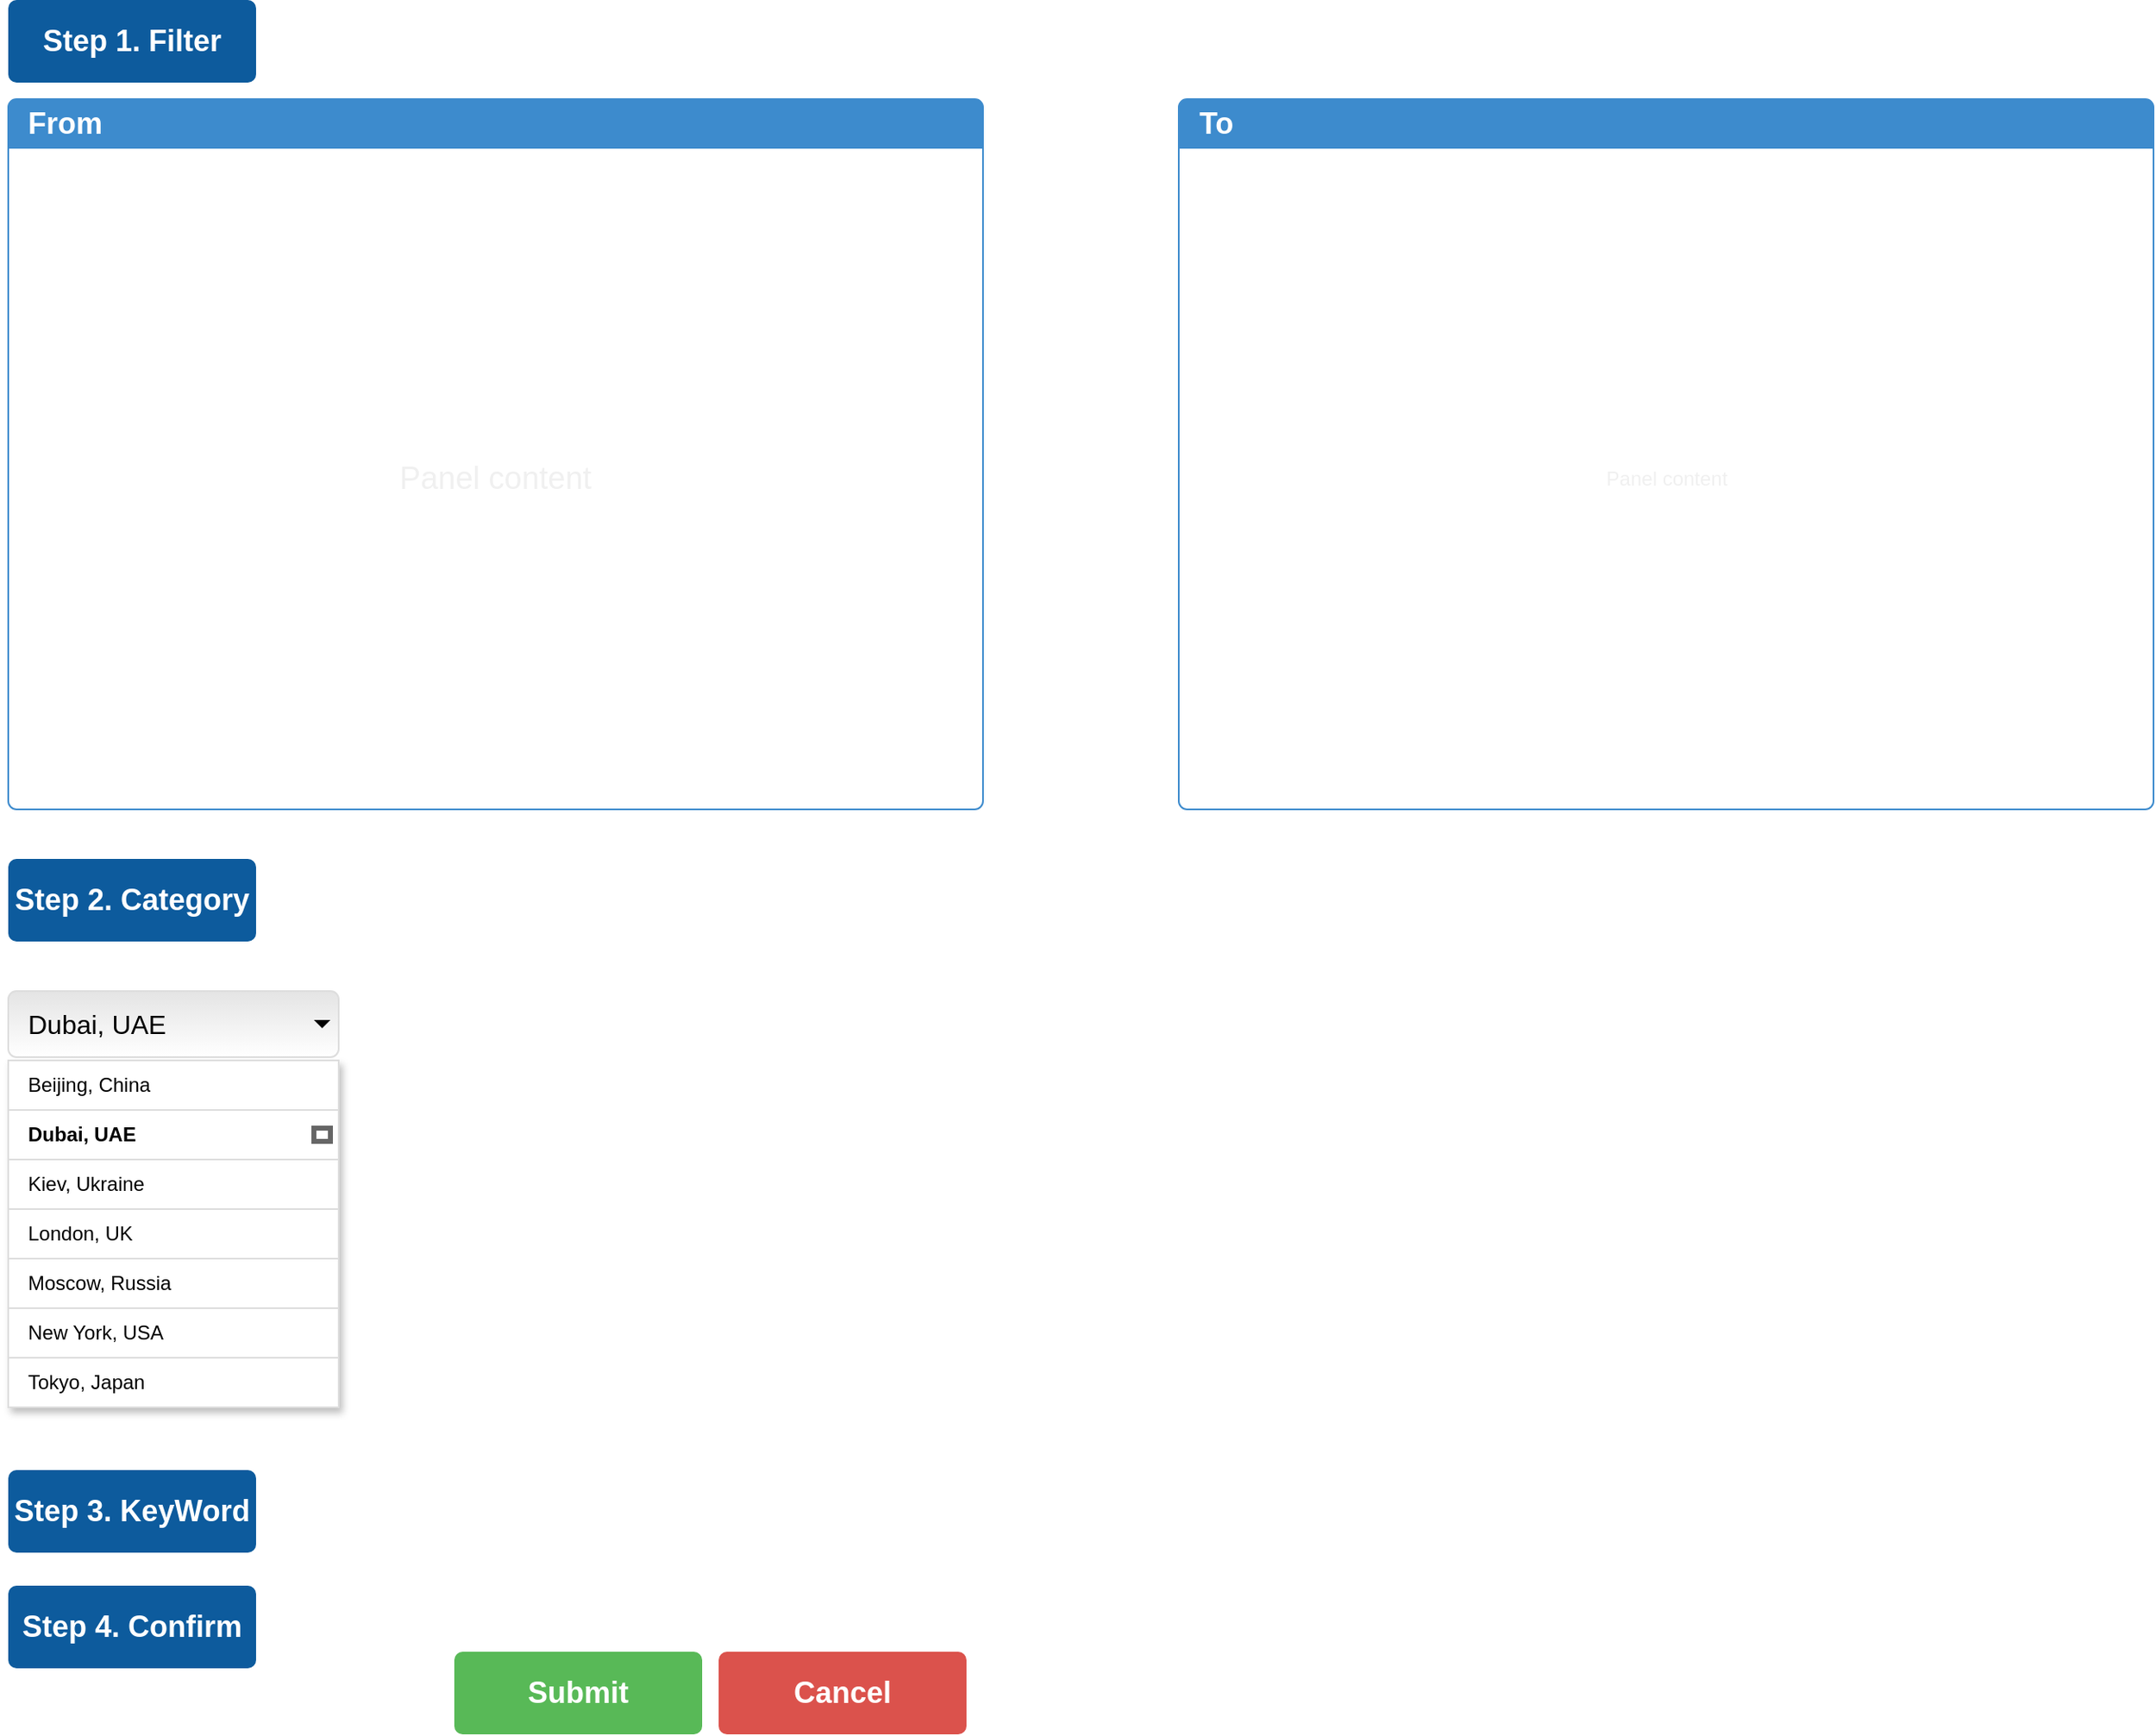 <mxfile version="11.3.0" type="github" pages="1"><diagram id="g2j36lPshuta8L843yOW" name="第1頁"><mxGraphModel dx="1813" dy="1000" grid="1" gridSize="10" guides="1" tooltips="1" connect="1" arrows="1" fold="1" page="1" pageScale="1" pageWidth="1600" pageHeight="1200" math="0" shadow="0"><root><mxCell id="0"/><mxCell id="1" parent="0"/><mxCell id="AHyVi6nd7_tXJSvjBl8l-32" value="Step 1. Filter" style="html=1;shadow=0;dashed=0;shape=mxgraph.bootstrap.rrect;align=center;rSize=5;strokeColor=none;fillColor=#0D5B9D;fontColor=#ffffff;fontStyle=1;whiteSpace=wrap;fontSize=18;" parent="1" vertex="1"><mxGeometry x="90" y="140" width="150" height="50" as="geometry"/></mxCell><mxCell id="AHyVi6nd7_tXJSvjBl8l-33" value="Panel content" style="html=1;shadow=0;dashed=0;shape=mxgraph.bootstrap.rrect;align=center;rSize=5;strokeColor=#3D8BCD;fillColor=#ffffff;fontColor=#f0f0f0;spacingTop=30;whiteSpace=wrap;fontSize=19;" parent="1" vertex="1"><mxGeometry x="90" y="200" width="590" height="430" as="geometry"/></mxCell><mxCell id="AHyVi6nd7_tXJSvjBl8l-34" value="&lt;font style=&quot;font-size: 18px&quot;&gt;From&lt;/font&gt;" style="html=1;shadow=0;dashed=0;shape=mxgraph.bootstrap.topButton;rSize=5;strokeColor=none;fillColor=#3D8BCD;fontColor=#ffffff;fontSize=14;fontStyle=1;align=left;spacingLeft=10;whiteSpace=wrap;resizeWidth=1;" parent="AHyVi6nd7_tXJSvjBl8l-33" vertex="1"><mxGeometry width="590" height="30" relative="1" as="geometry"/></mxCell><mxCell id="AHyVi6nd7_tXJSvjBl8l-35" value="Panel content" style="html=1;shadow=0;dashed=0;shape=mxgraph.bootstrap.rrect;align=center;rSize=5;strokeColor=#3D8BCD;fillColor=#ffffff;fontColor=#f0f0f0;spacingTop=30;whiteSpace=wrap;" parent="1" vertex="1"><mxGeometry x="798.5" y="200" width="590" height="430" as="geometry"/></mxCell><mxCell id="AHyVi6nd7_tXJSvjBl8l-36" value="&lt;font style=&quot;font-size: 18px&quot;&gt;To&lt;/font&gt;" style="html=1;shadow=0;dashed=0;shape=mxgraph.bootstrap.topButton;rSize=5;strokeColor=none;fillColor=#3D8BCD;fontColor=#ffffff;fontSize=14;fontStyle=1;align=left;spacingLeft=10;whiteSpace=wrap;resizeWidth=1;" parent="AHyVi6nd7_tXJSvjBl8l-35" vertex="1"><mxGeometry width="590" height="30" relative="1" as="geometry"/></mxCell><mxCell id="AHyVi6nd7_tXJSvjBl8l-37" value="Step 2. Category" style="html=1;shadow=0;dashed=0;shape=mxgraph.bootstrap.rrect;align=center;rSize=5;strokeColor=none;fillColor=#0D5B9D;fontColor=#ffffff;fontStyle=1;whiteSpace=wrap;fontSize=18;" parent="1" vertex="1"><mxGeometry x="90" y="660" width="150" height="50" as="geometry"/></mxCell><mxCell id="V9TRnXoOqbhezM_kPiNG-1" value="Dubai, UAE" style="html=1;shadow=0;dashed=0;shape=mxgraph.bootstrap.rrect;rSize=5;strokeColor=#dddddd;spacingRight=10;fontSize=16;gradientColor=#e4e4e4;gradientDirection=north;spacingLeft=10;align=left;whiteSpace=wrap;" vertex="1" parent="1"><mxGeometry x="90" y="740" width="200" height="40" as="geometry"/></mxCell><mxCell id="V9TRnXoOqbhezM_kPiNG-2" value="" style="shape=triangle;direction=south;fillColor=#000000;strokeColor=none;perimeter=none;" vertex="1" parent="V9TRnXoOqbhezM_kPiNG-1"><mxGeometry x="1" y="0.5" width="10" height="5" relative="1" as="geometry"><mxPoint x="-15" y="-2.5" as="offset"/></mxGeometry></mxCell><mxCell id="V9TRnXoOqbhezM_kPiNG-3" value="" style="html=1;shadow=0;dashed=0;shape=mxgraph.bootstrap.rect;fillColor=#ffffff;strokeColor=#dddddd;spacingLeft=10;shadow=1;align=left;verticalAlign=top;spacingTop=3;perimeter=none;fontSize=18;" vertex="1" parent="1"><mxGeometry x="90" y="782" width="200" height="210" as="geometry"/></mxCell><mxCell id="V9TRnXoOqbhezM_kPiNG-4" value="Beijing, China" style="html=1;shadow=0;dashed=0;shape=mxgraph.bootstrap.rect;strokeColor=#dddddd;spacingLeft=10;align=left;fillColor=none;perimeter=none;whiteSpace=wrap;resizeWidth=1;" vertex="1" parent="V9TRnXoOqbhezM_kPiNG-3"><mxGeometry width="200" height="30" relative="1" as="geometry"/></mxCell><mxCell id="V9TRnXoOqbhezM_kPiNG-5" value="Dubai, UAE" style="html=1;shadow=0;dashed=0;shape=mxgraph.bootstrap.rect;strokeColor=#dddddd;spacingLeft=10;align=left;fontStyle=1;fillColor=none;perimeter=none;whiteSpace=wrap;resizeWidth=1;" vertex="1" parent="V9TRnXoOqbhezM_kPiNG-3"><mxGeometry width="200" height="30" relative="1" as="geometry"><mxPoint y="30" as="offset"/></mxGeometry></mxCell><mxCell id="V9TRnXoOqbhezM_kPiNG-6" value="" style="html=1;shadow=0;dashed=0;shape=mxgraph.bootstrap.check;strokeWidth=3;strokeColor=#666666;" vertex="1" parent="V9TRnXoOqbhezM_kPiNG-5"><mxGeometry x="1" y="0.5" width="10" height="8" relative="1" as="geometry"><mxPoint x="-15" y="-4" as="offset"/></mxGeometry></mxCell><mxCell id="V9TRnXoOqbhezM_kPiNG-7" value="Kiev, Ukraine" style="html=1;shadow=0;dashed=0;shape=mxgraph.bootstrap.rect;strokeColor=#dddddd;spacingLeft=10;align=left;fillColor=none;perimeter=none;whiteSpace=wrap;resizeWidth=1;" vertex="1" parent="V9TRnXoOqbhezM_kPiNG-3"><mxGeometry width="200" height="30" relative="1" as="geometry"><mxPoint y="60" as="offset"/></mxGeometry></mxCell><mxCell id="V9TRnXoOqbhezM_kPiNG-8" value="London, UK" style="html=1;shadow=0;dashed=0;shape=mxgraph.bootstrap.rect;strokeColor=#dddddd;spacingLeft=10;align=left;fillColor=none;perimeter=none;whiteSpace=wrap;resizeWidth=1;" vertex="1" parent="V9TRnXoOqbhezM_kPiNG-3"><mxGeometry width="200" height="30" relative="1" as="geometry"><mxPoint y="90" as="offset"/></mxGeometry></mxCell><mxCell id="V9TRnXoOqbhezM_kPiNG-9" value="Moscow, Russia" style="html=1;shadow=0;dashed=0;shape=mxgraph.bootstrap.rect;strokeColor=#dddddd;spacingLeft=10;align=left;fillColor=none;perimeter=none;whiteSpace=wrap;resizeWidth=1;" vertex="1" parent="V9TRnXoOqbhezM_kPiNG-3"><mxGeometry width="200" height="30" relative="1" as="geometry"><mxPoint y="120" as="offset"/></mxGeometry></mxCell><mxCell id="V9TRnXoOqbhezM_kPiNG-10" value="New York, USA" style="html=1;shadow=0;dashed=0;shape=mxgraph.bootstrap.rect;strokeColor=#dddddd;spacingLeft=10;align=left;fillColor=none;perimeter=none;whiteSpace=wrap;resizeWidth=1;" vertex="1" parent="V9TRnXoOqbhezM_kPiNG-3"><mxGeometry width="200" height="30" relative="1" as="geometry"><mxPoint y="150" as="offset"/></mxGeometry></mxCell><mxCell id="V9TRnXoOqbhezM_kPiNG-11" value="Tokyo, Japan" style="html=1;shadow=0;dashed=0;shape=mxgraph.bootstrap.rect;strokeColor=#dddddd;spacingLeft=10;align=left;fillColor=none;perimeter=none;whiteSpace=wrap;resizeWidth=1;" vertex="1" parent="V9TRnXoOqbhezM_kPiNG-3"><mxGeometry width="200" height="30" relative="1" as="geometry"><mxPoint y="180" as="offset"/></mxGeometry></mxCell><mxCell id="V9TRnXoOqbhezM_kPiNG-12" value="Step 3. KeyWord" style="html=1;shadow=0;dashed=0;shape=mxgraph.bootstrap.rrect;align=center;rSize=5;strokeColor=none;fillColor=#0D5B9D;fontColor=#ffffff;fontStyle=1;whiteSpace=wrap;fontSize=18;" vertex="1" parent="1"><mxGeometry x="90" y="1030" width="150" height="50" as="geometry"/></mxCell><mxCell id="V9TRnXoOqbhezM_kPiNG-15" value="Cancel" style="html=1;shadow=0;dashed=0;shape=mxgraph.bootstrap.rrect;align=center;rSize=5;strokeColor=none;fillColor=#DB524C;fontColor=#ffffff;fontStyle=1;whiteSpace=wrap;fontSize=18;" vertex="1" parent="1"><mxGeometry x="520" y="1140" width="150" height="50" as="geometry"/></mxCell><mxCell id="V9TRnXoOqbhezM_kPiNG-16" value="Step 4. Confirm" style="html=1;shadow=0;dashed=0;shape=mxgraph.bootstrap.rrect;align=center;rSize=5;strokeColor=none;fillColor=#0D5B9D;fontColor=#ffffff;fontStyle=1;whiteSpace=wrap;fontSize=18;" vertex="1" parent="1"><mxGeometry x="90" y="1100" width="150" height="50" as="geometry"/></mxCell><mxCell id="V9TRnXoOqbhezM_kPiNG-17" value="Submit" style="html=1;shadow=0;dashed=0;shape=mxgraph.bootstrap.rrect;align=center;rSize=5;strokeColor=none;fillColor=#58B957;fontColor=#ffffff;fontStyle=1;whiteSpace=wrap;fontSize=18;" vertex="1" parent="1"><mxGeometry x="360" y="1140" width="150" height="50" as="geometry"/></mxCell></root></mxGraphModel></diagram></mxfile>